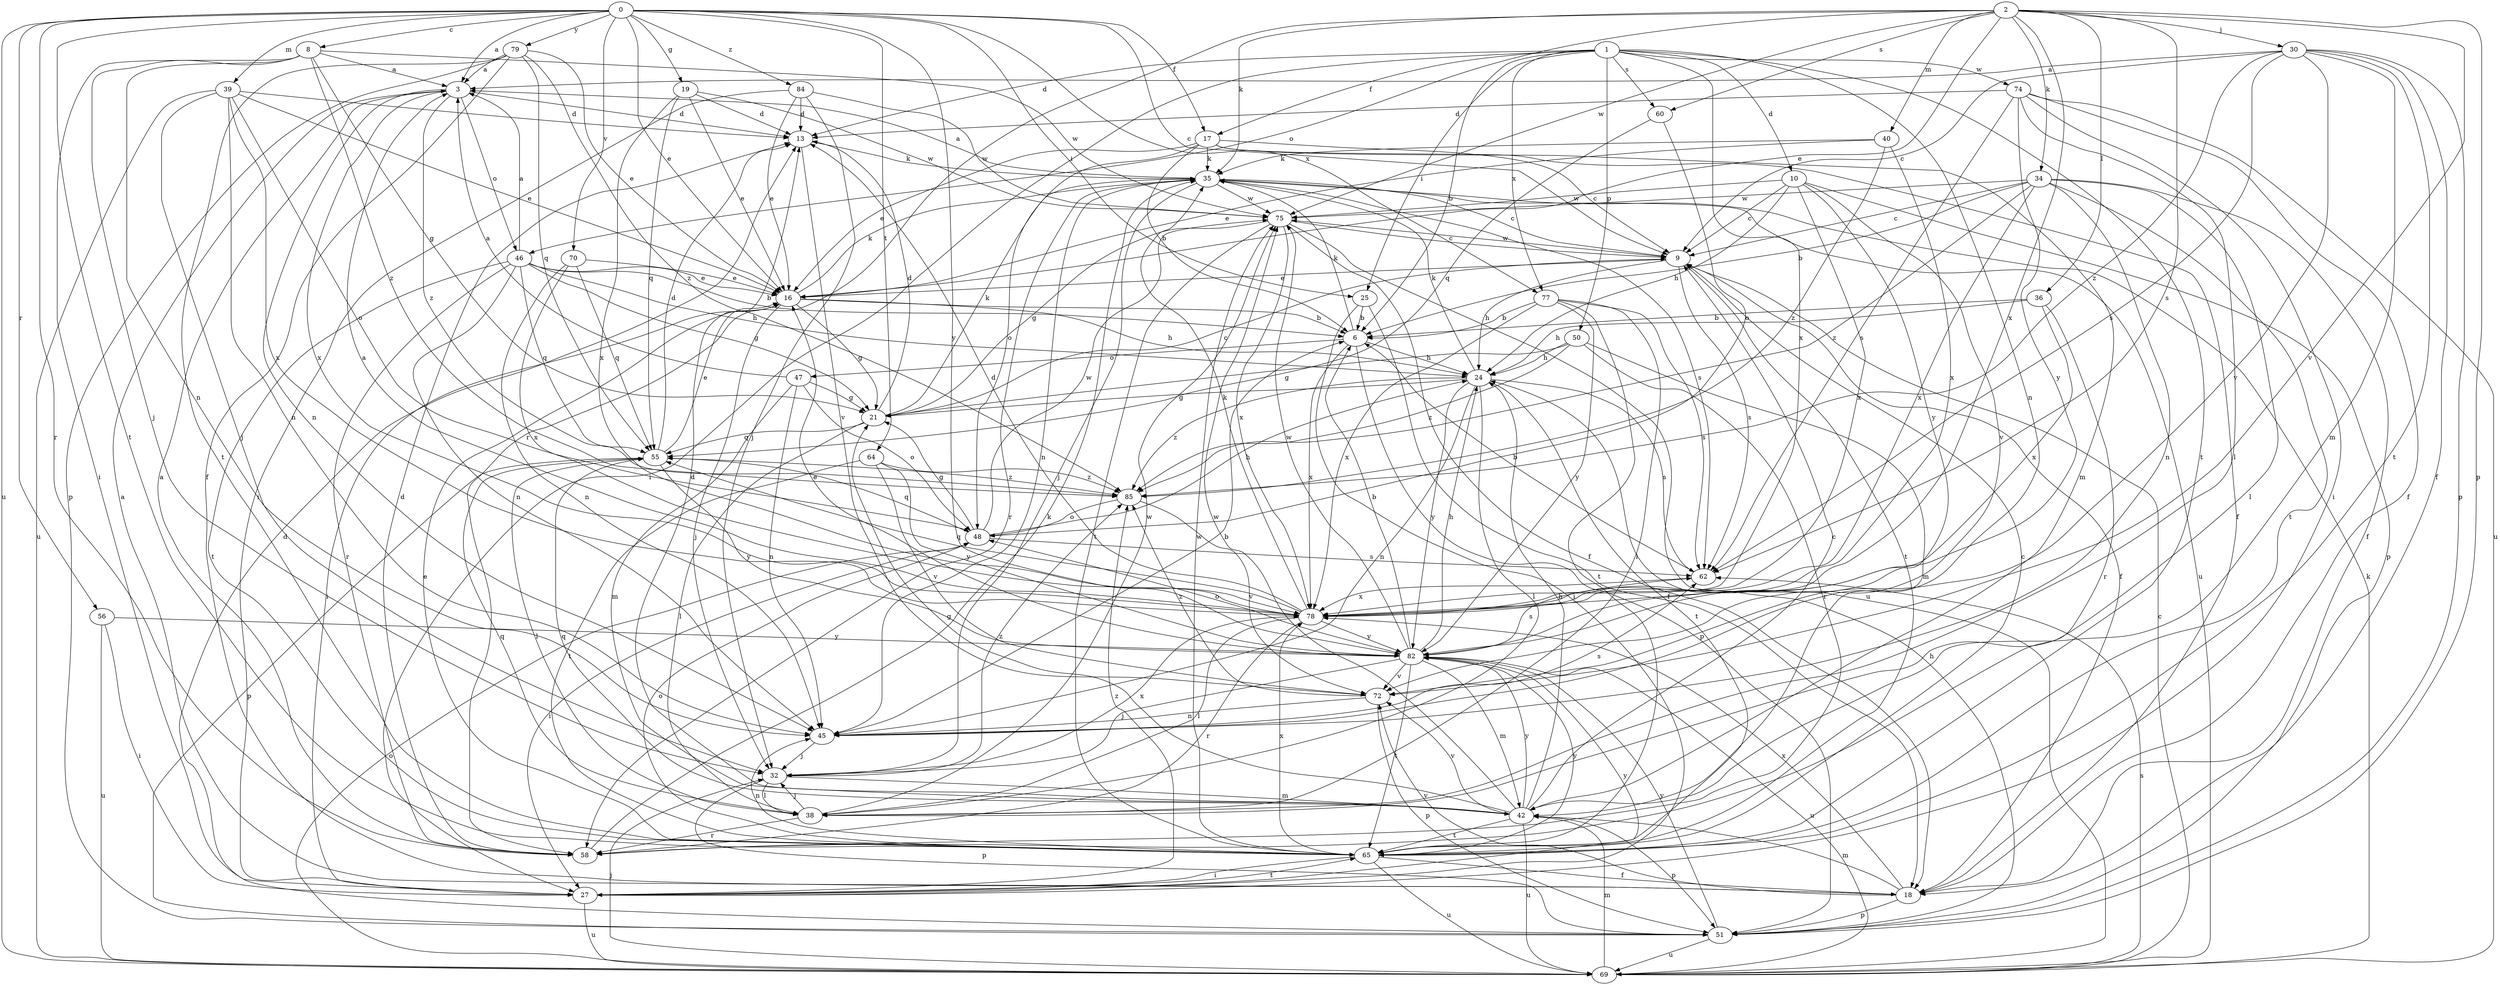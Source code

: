 strict digraph  {
0;
1;
2;
3;
6;
8;
9;
10;
13;
16;
17;
18;
19;
21;
24;
25;
27;
30;
32;
34;
35;
36;
38;
39;
40;
42;
45;
46;
47;
48;
50;
51;
55;
56;
58;
60;
62;
64;
65;
69;
70;
72;
74;
75;
77;
78;
79;
82;
84;
85;
0 -> 3  [label=a];
0 -> 8  [label=c];
0 -> 9  [label=c];
0 -> 16  [label=e];
0 -> 17  [label=f];
0 -> 19  [label=g];
0 -> 25  [label=i];
0 -> 39  [label=m];
0 -> 56  [label=r];
0 -> 58  [label=r];
0 -> 64  [label=t];
0 -> 65  [label=t];
0 -> 69  [label=u];
0 -> 70  [label=v];
0 -> 77  [label=x];
0 -> 79  [label=y];
0 -> 82  [label=y];
0 -> 84  [label=z];
1 -> 6  [label=b];
1 -> 10  [label=d];
1 -> 13  [label=d];
1 -> 17  [label=f];
1 -> 25  [label=i];
1 -> 27  [label=i];
1 -> 45  [label=n];
1 -> 50  [label=p];
1 -> 60  [label=s];
1 -> 65  [label=t];
1 -> 74  [label=w];
1 -> 77  [label=x];
1 -> 78  [label=x];
2 -> 16  [label=e];
2 -> 30  [label=j];
2 -> 34  [label=k];
2 -> 35  [label=k];
2 -> 36  [label=l];
2 -> 40  [label=m];
2 -> 46  [label=o];
2 -> 51  [label=p];
2 -> 58  [label=r];
2 -> 60  [label=s];
2 -> 62  [label=s];
2 -> 72  [label=v];
2 -> 75  [label=w];
2 -> 78  [label=x];
3 -> 13  [label=d];
3 -> 45  [label=n];
3 -> 46  [label=o];
3 -> 78  [label=x];
3 -> 85  [label=z];
6 -> 24  [label=h];
6 -> 35  [label=k];
6 -> 47  [label=o];
6 -> 51  [label=p];
6 -> 78  [label=x];
8 -> 3  [label=a];
8 -> 21  [label=g];
8 -> 27  [label=i];
8 -> 32  [label=j];
8 -> 45  [label=n];
8 -> 75  [label=w];
8 -> 85  [label=z];
9 -> 16  [label=e];
9 -> 18  [label=f];
9 -> 24  [label=h];
9 -> 62  [label=s];
9 -> 65  [label=t];
9 -> 75  [label=w];
10 -> 9  [label=c];
10 -> 24  [label=h];
10 -> 51  [label=p];
10 -> 72  [label=v];
10 -> 75  [label=w];
10 -> 78  [label=x];
10 -> 82  [label=y];
13 -> 35  [label=k];
13 -> 72  [label=v];
16 -> 6  [label=b];
16 -> 21  [label=g];
16 -> 24  [label=h];
16 -> 27  [label=i];
16 -> 32  [label=j];
16 -> 35  [label=k];
17 -> 6  [label=b];
17 -> 9  [label=c];
17 -> 16  [label=e];
17 -> 18  [label=f];
17 -> 35  [label=k];
17 -> 42  [label=m];
17 -> 48  [label=o];
18 -> 3  [label=a];
18 -> 42  [label=m];
18 -> 51  [label=p];
18 -> 72  [label=v];
18 -> 78  [label=x];
19 -> 13  [label=d];
19 -> 16  [label=e];
19 -> 55  [label=q];
19 -> 75  [label=w];
19 -> 78  [label=x];
21 -> 9  [label=c];
21 -> 13  [label=d];
21 -> 35  [label=k];
21 -> 38  [label=l];
21 -> 55  [label=q];
24 -> 21  [label=g];
24 -> 35  [label=k];
24 -> 38  [label=l];
24 -> 45  [label=n];
24 -> 62  [label=s];
24 -> 65  [label=t];
24 -> 82  [label=y];
24 -> 85  [label=z];
25 -> 6  [label=b];
25 -> 18  [label=f];
25 -> 27  [label=i];
27 -> 65  [label=t];
27 -> 69  [label=u];
27 -> 82  [label=y];
27 -> 85  [label=z];
30 -> 3  [label=a];
30 -> 9  [label=c];
30 -> 18  [label=f];
30 -> 42  [label=m];
30 -> 51  [label=p];
30 -> 62  [label=s];
30 -> 65  [label=t];
30 -> 72  [label=v];
30 -> 85  [label=z];
32 -> 38  [label=l];
32 -> 42  [label=m];
32 -> 51  [label=p];
32 -> 78  [label=x];
32 -> 85  [label=z];
34 -> 6  [label=b];
34 -> 9  [label=c];
34 -> 18  [label=f];
34 -> 38  [label=l];
34 -> 45  [label=n];
34 -> 65  [label=t];
34 -> 75  [label=w];
34 -> 78  [label=x];
34 -> 85  [label=z];
35 -> 3  [label=a];
35 -> 9  [label=c];
35 -> 32  [label=j];
35 -> 45  [label=n];
35 -> 58  [label=r];
35 -> 62  [label=s];
35 -> 69  [label=u];
35 -> 75  [label=w];
36 -> 6  [label=b];
36 -> 24  [label=h];
36 -> 58  [label=r];
36 -> 78  [label=x];
38 -> 32  [label=j];
38 -> 55  [label=q];
38 -> 58  [label=r];
38 -> 75  [label=w];
39 -> 13  [label=d];
39 -> 16  [label=e];
39 -> 32  [label=j];
39 -> 45  [label=n];
39 -> 48  [label=o];
39 -> 69  [label=u];
39 -> 78  [label=x];
40 -> 16  [label=e];
40 -> 35  [label=k];
40 -> 78  [label=x];
40 -> 85  [label=z];
42 -> 9  [label=c];
42 -> 13  [label=d];
42 -> 21  [label=g];
42 -> 24  [label=h];
42 -> 51  [label=p];
42 -> 55  [label=q];
42 -> 65  [label=t];
42 -> 69  [label=u];
42 -> 72  [label=v];
42 -> 75  [label=w];
42 -> 82  [label=y];
45 -> 6  [label=b];
45 -> 32  [label=j];
45 -> 62  [label=s];
46 -> 3  [label=a];
46 -> 6  [label=b];
46 -> 16  [label=e];
46 -> 21  [label=g];
46 -> 24  [label=h];
46 -> 45  [label=n];
46 -> 55  [label=q];
46 -> 58  [label=r];
46 -> 65  [label=t];
47 -> 3  [label=a];
47 -> 21  [label=g];
47 -> 42  [label=m];
47 -> 45  [label=n];
47 -> 48  [label=o];
48 -> 21  [label=g];
48 -> 24  [label=h];
48 -> 27  [label=i];
48 -> 55  [label=q];
48 -> 62  [label=s];
48 -> 75  [label=w];
50 -> 21  [label=g];
50 -> 24  [label=h];
50 -> 42  [label=m];
50 -> 58  [label=r];
50 -> 85  [label=z];
51 -> 13  [label=d];
51 -> 24  [label=h];
51 -> 69  [label=u];
51 -> 82  [label=y];
55 -> 13  [label=d];
55 -> 16  [label=e];
55 -> 38  [label=l];
55 -> 51  [label=p];
55 -> 82  [label=y];
55 -> 85  [label=z];
56 -> 27  [label=i];
56 -> 69  [label=u];
56 -> 82  [label=y];
58 -> 3  [label=a];
58 -> 13  [label=d];
58 -> 35  [label=k];
60 -> 48  [label=o];
60 -> 55  [label=q];
62 -> 6  [label=b];
62 -> 78  [label=x];
64 -> 65  [label=t];
64 -> 72  [label=v];
64 -> 82  [label=y];
64 -> 85  [label=z];
65 -> 9  [label=c];
65 -> 16  [label=e];
65 -> 18  [label=f];
65 -> 27  [label=i];
65 -> 45  [label=n];
65 -> 48  [label=o];
65 -> 69  [label=u];
65 -> 75  [label=w];
65 -> 78  [label=x];
65 -> 82  [label=y];
69 -> 9  [label=c];
69 -> 32  [label=j];
69 -> 35  [label=k];
69 -> 42  [label=m];
69 -> 48  [label=o];
69 -> 62  [label=s];
70 -> 16  [label=e];
70 -> 45  [label=n];
70 -> 55  [label=q];
70 -> 78  [label=x];
72 -> 45  [label=n];
72 -> 51  [label=p];
72 -> 85  [label=z];
74 -> 13  [label=d];
74 -> 18  [label=f];
74 -> 27  [label=i];
74 -> 38  [label=l];
74 -> 62  [label=s];
74 -> 69  [label=u];
74 -> 82  [label=y];
75 -> 9  [label=c];
75 -> 18  [label=f];
75 -> 21  [label=g];
75 -> 65  [label=t];
75 -> 69  [label=u];
75 -> 78  [label=x];
77 -> 6  [label=b];
77 -> 38  [label=l];
77 -> 62  [label=s];
77 -> 65  [label=t];
77 -> 78  [label=x];
77 -> 82  [label=y];
78 -> 3  [label=a];
78 -> 13  [label=d];
78 -> 35  [label=k];
78 -> 38  [label=l];
78 -> 55  [label=q];
78 -> 58  [label=r];
78 -> 82  [label=y];
79 -> 3  [label=a];
79 -> 16  [label=e];
79 -> 18  [label=f];
79 -> 51  [label=p];
79 -> 55  [label=q];
79 -> 65  [label=t];
79 -> 85  [label=z];
82 -> 6  [label=b];
82 -> 16  [label=e];
82 -> 24  [label=h];
82 -> 32  [label=j];
82 -> 42  [label=m];
82 -> 48  [label=o];
82 -> 62  [label=s];
82 -> 65  [label=t];
82 -> 69  [label=u];
82 -> 72  [label=v];
82 -> 75  [label=w];
84 -> 13  [label=d];
84 -> 16  [label=e];
84 -> 27  [label=i];
84 -> 32  [label=j];
84 -> 75  [label=w];
85 -> 48  [label=o];
85 -> 72  [label=v];
}
